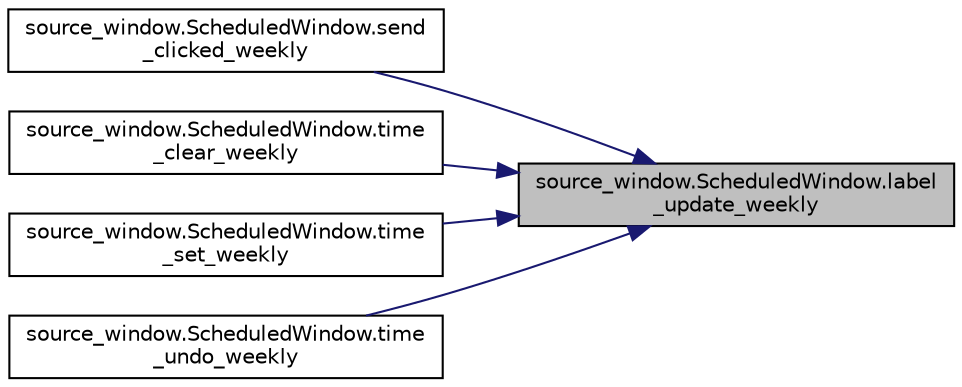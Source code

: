 digraph "source_window.ScheduledWindow.label_update_weekly"
{
 // LATEX_PDF_SIZE
  edge [fontname="Helvetica",fontsize="10",labelfontname="Helvetica",labelfontsize="10"];
  node [fontname="Helvetica",fontsize="10",shape=record];
  rankdir="RL";
  Node1 [label="source_window.ScheduledWindow.label\l_update_weekly",height=0.2,width=0.4,color="black", fillcolor="grey75", style="filled", fontcolor="black",tooltip="Updated the Weekly mode time selection label."];
  Node1 -> Node2 [dir="back",color="midnightblue",fontsize="10",style="solid",fontname="Helvetica"];
  Node2 [label="source_window.ScheduledWindow.send\l_clicked_weekly",height=0.2,width=0.4,color="black", fillcolor="white", style="filled",URL="$classsource__window_1_1_scheduled_window.html#a678b40817ac982fb0c69d88c0effc471",tooltip="Handler for the Weekly mode - Send button."];
  Node1 -> Node3 [dir="back",color="midnightblue",fontsize="10",style="solid",fontname="Helvetica"];
  Node3 [label="source_window.ScheduledWindow.time\l_clear_weekly",height=0.2,width=0.4,color="black", fillcolor="white", style="filled",URL="$classsource__window_1_1_scheduled_window.html#a12cf16eef923a3f757d93dc18b7f9b19",tooltip="Handler for the Weekly mode - Clear button."];
  Node1 -> Node4 [dir="back",color="midnightblue",fontsize="10",style="solid",fontname="Helvetica"];
  Node4 [label="source_window.ScheduledWindow.time\l_set_weekly",height=0.2,width=0.4,color="black", fillcolor="white", style="filled",URL="$classsource__window_1_1_scheduled_window.html#af90b181ae60c1bfc3ebaf8077ae0d8dd",tooltip="Handler for the Weekly mode - Set button."];
  Node1 -> Node5 [dir="back",color="midnightblue",fontsize="10",style="solid",fontname="Helvetica"];
  Node5 [label="source_window.ScheduledWindow.time\l_undo_weekly",height=0.2,width=0.4,color="black", fillcolor="white", style="filled",URL="$classsource__window_1_1_scheduled_window.html#afd012170e8547ecc3b615a713887c56e",tooltip="Handler for the Weekly mode - Undo button."];
}
